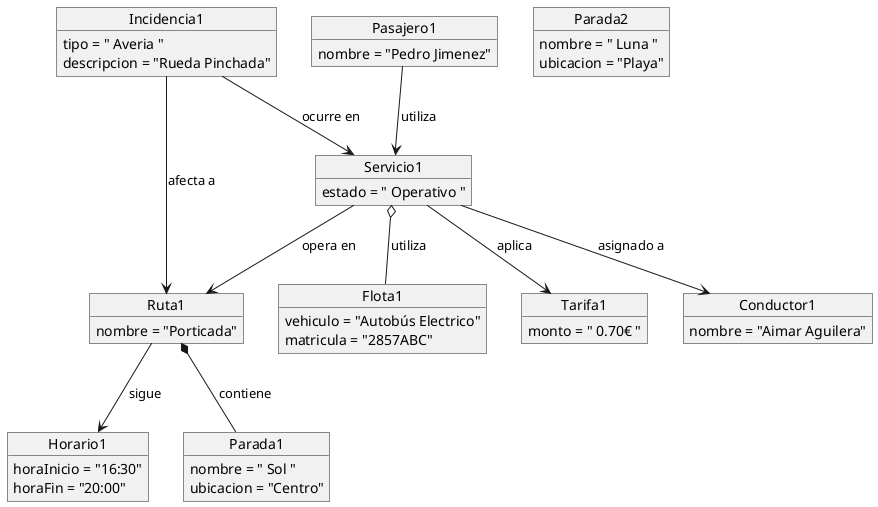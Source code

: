 @startuml

' Objetos instanciados basados en las clases
object Pasajero1 {
    nombre = "Pedro Jimenez"
}

object Conductor1 {
    nombre = "Aimar Aguilera"
}

object Incidencia1 {
    tipo = " Averia "
    descripcion = "Rueda Pinchada"
}

object Ruta1 {
    nombre = "Porticada"
}

object Horario1 {
    horaInicio = "16:30"
    horaFin = "20:00"
}

object Parada1 {
    nombre = " Sol "
    ubicacion = "Centro"
}

object Parada2 {
   nombre = " Luna "
   ubicacion = "Playa"
}

object Flota1 {
    vehiculo = "Autobús Electrico"
    matricula = "2857ABC"
}

object Tarifa1 {
    monto = " 0.70€ "
}

object Servicio1 {
    estado = " Operativo "
}

' Relación entre objetos
Ruta1 *-- Parada1 : contiene
Ruta1 --> Horario1 : sigue
Servicio1 --> Ruta1 : opera en
Servicio1 --> Conductor1 : asignado a
Servicio1 o-- Flota1 : utiliza
Servicio1 --> Tarifa1 : aplica
Pasajero1 --> Servicio1 : utiliza
Incidencia1 --> Servicio1 : ocurre en
Incidencia1 --> Ruta1 : afecta a

@enduml